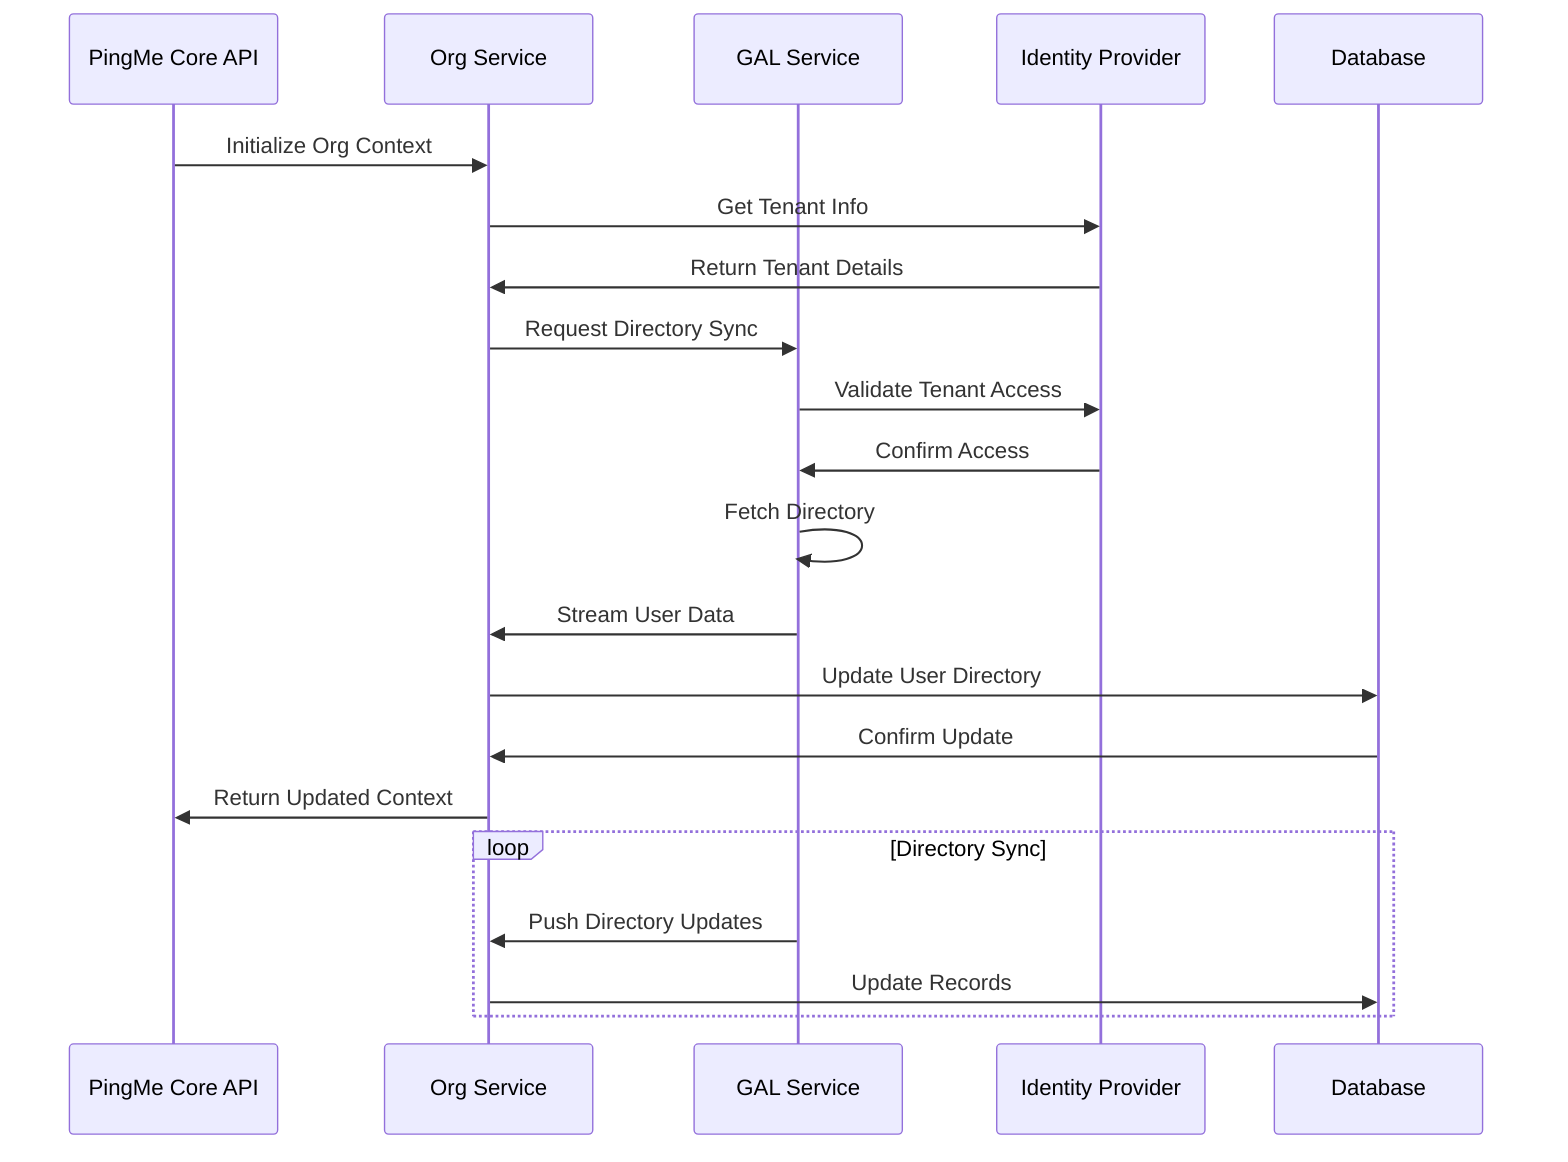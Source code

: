 sequenceDiagram
    participant API as PingMe Core API
    participant Org as Org Service
    participant GAL as GAL Service
    participant IdP as Identity Provider
    participant DB as Database

    API->>Org: Initialize Org Context
    Org->>IdP: Get Tenant Info
    IdP->>Org: Return Tenant Details
    
    Org->>GAL: Request Directory Sync
    GAL->>IdP: Validate Tenant Access
    IdP->>GAL: Confirm Access
    
    GAL->>GAL: Fetch Directory
    GAL->>Org: Stream User Data
    
    Org->>DB: Update User Directory
    DB->>Org: Confirm Update
    
    Org->>API: Return Updated Context
    
    loop Directory Sync
        GAL->>Org: Push Directory Updates
        Org->>DB: Update Records
    end
